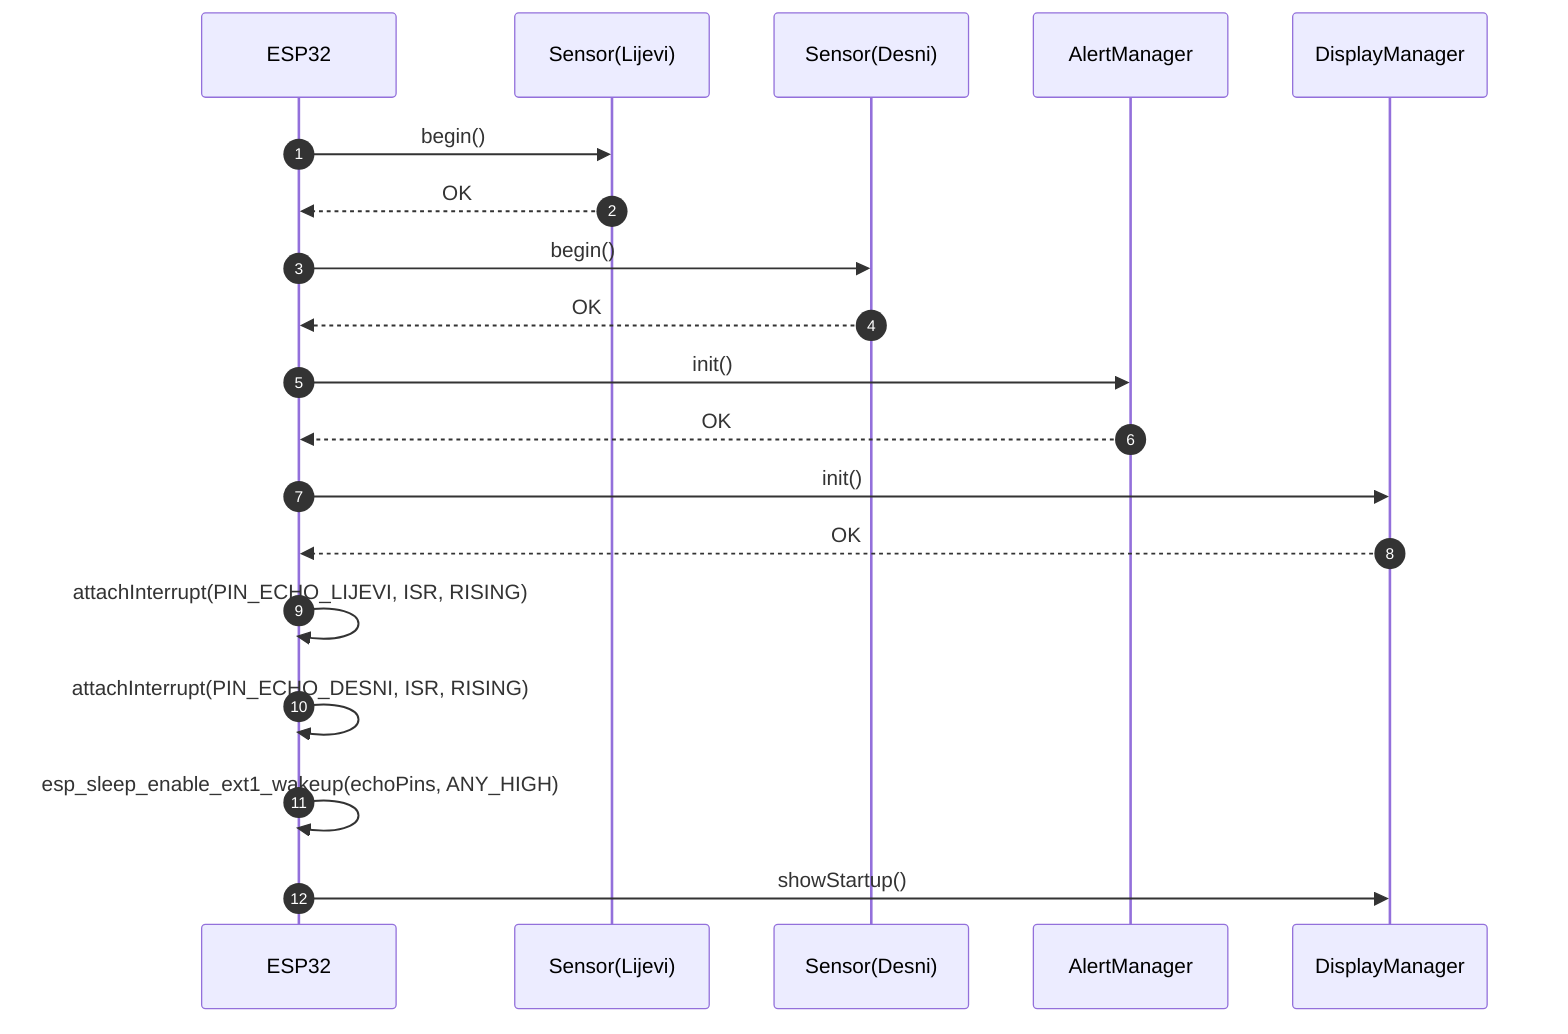 sequenceDiagram
    autonumber
    participant MCU as ESP32
    participant SL as Sensor(Lijevi)
    participant SR as Sensor(Desni)
    participant AM as AlertManager
    participant DM as DisplayManager

    MCU->>SL: begin()
    SL-->>MCU: OK
    MCU->>SR: begin()
    SR-->>MCU: OK
    MCU->>AM: init()
    AM-->>MCU: OK
    MCU->>DM: init()
    DM-->>MCU: OK
    MCU->>MCU: attachInterrupt(PIN_ECHO_LIJEVI, ISR, RISING)
    MCU->>MCU: attachInterrupt(PIN_ECHO_DESNI, ISR, RISING)
    MCU->>MCU: esp_sleep_enable_ext1_wakeup(echoPins, ANY_HIGH)
    MCU->>DM: showStartup()